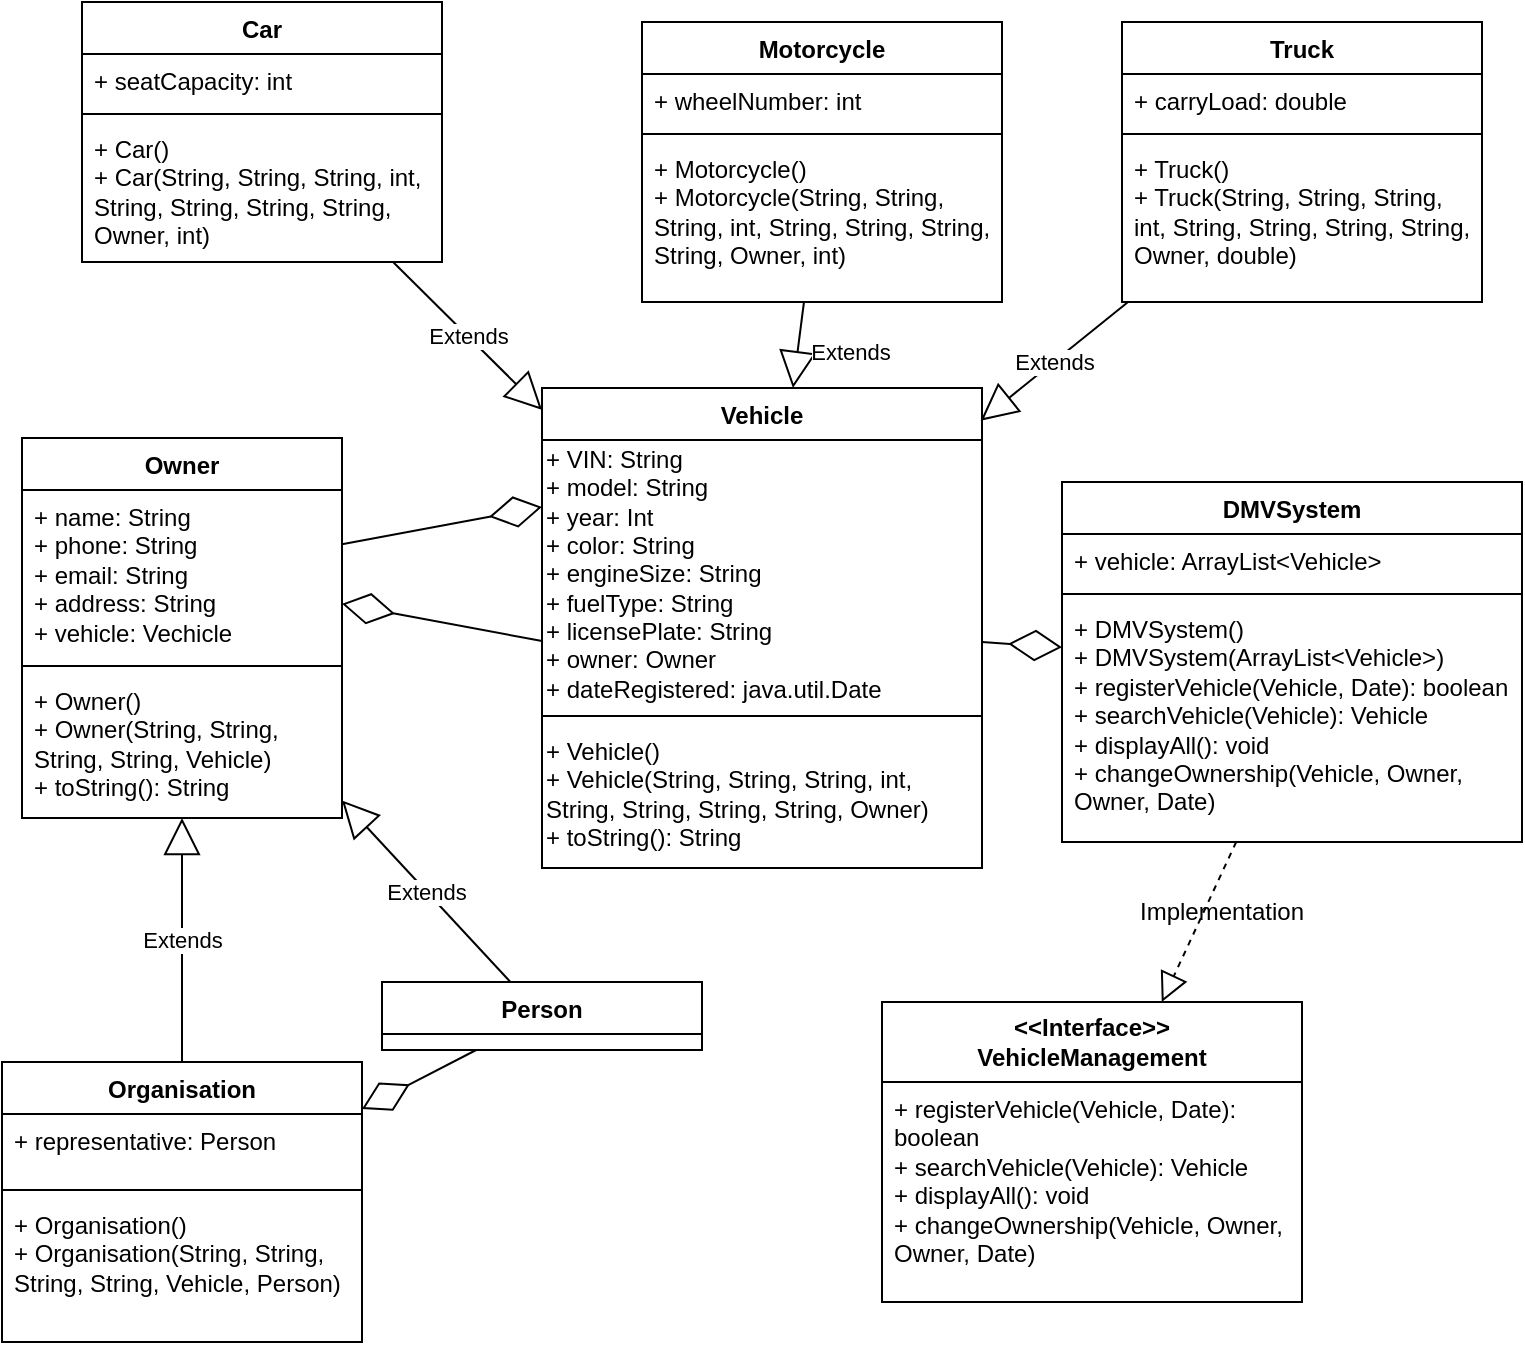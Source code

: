 <mxfile version="21.1.2" type="device">
  <diagram id="C5RBs43oDa-KdzZeNtuy" name="Page-1">
    <mxGraphModel dx="1444" dy="867" grid="1" gridSize="10" guides="1" tooltips="1" connect="1" arrows="1" fold="1" page="1" pageScale="1" pageWidth="827" pageHeight="1169" math="0" shadow="0">
      <root>
        <mxCell id="WIyWlLk6GJQsqaUBKTNV-0" />
        <mxCell id="WIyWlLk6GJQsqaUBKTNV-1" parent="WIyWlLk6GJQsqaUBKTNV-0" />
        <mxCell id="zkfFHV4jXpPFQw0GAbJ--0" value="Vehicle" style="swimlane;fontStyle=1;align=center;verticalAlign=top;childLayout=stackLayout;horizontal=1;startSize=26;horizontalStack=0;resizeParent=1;resizeLast=0;collapsible=1;marginBottom=0;rounded=0;shadow=0;strokeWidth=1;" parent="WIyWlLk6GJQsqaUBKTNV-1" vertex="1">
          <mxGeometry x="320" y="203" width="220" height="240" as="geometry">
            <mxRectangle x="230" y="140" width="160" height="26" as="alternateBounds" />
          </mxGeometry>
        </mxCell>
        <mxCell id="eolO7kKhXsJ4l73qGiH4-2" value="+ VIN: String&lt;br&gt;+ model: String&lt;br&gt;+ year: Int&lt;br&gt;+ color: String&lt;br&gt;+ engineSize: String&lt;br&gt;+ fuelType: String&lt;br&gt;+ licensePlate: String&lt;br&gt;+ owner: Owner&lt;br&gt;+ dateRegistered: java.util.Date" style="text;html=1;strokeColor=none;fillColor=none;align=left;verticalAlign=middle;rounded=0;whiteSpace=wrap;" vertex="1" parent="zkfFHV4jXpPFQw0GAbJ--0">
          <mxGeometry y="26" width="220" height="134" as="geometry" />
        </mxCell>
        <mxCell id="zkfFHV4jXpPFQw0GAbJ--4" value="" style="line;html=1;strokeWidth=1;align=left;verticalAlign=middle;spacingTop=-1;spacingLeft=3;spacingRight=3;rotatable=0;labelPosition=right;points=[];portConstraint=eastwest;" parent="zkfFHV4jXpPFQw0GAbJ--0" vertex="1">
          <mxGeometry y="160" width="220" height="8" as="geometry" />
        </mxCell>
        <mxCell id="eolO7kKhXsJ4l73qGiH4-5" value="+ Vehicle()&lt;br&gt;+ Vehicle(String, String, String, int, String, String, String, String, Owner)&lt;br&gt;+ toString(): String" style="text;html=1;strokeColor=none;fillColor=none;align=left;verticalAlign=middle;whiteSpace=wrap;rounded=0;" vertex="1" parent="zkfFHV4jXpPFQw0GAbJ--0">
          <mxGeometry y="168" width="220" height="70" as="geometry" />
        </mxCell>
        <mxCell id="eolO7kKhXsJ4l73qGiH4-8" value="Truck" style="swimlane;fontStyle=1;align=center;verticalAlign=top;childLayout=stackLayout;horizontal=1;startSize=26;horizontalStack=0;resizeParent=1;resizeParentMax=0;resizeLast=0;collapsible=1;marginBottom=0;whiteSpace=wrap;html=1;" vertex="1" parent="WIyWlLk6GJQsqaUBKTNV-1">
          <mxGeometry x="610" y="20" width="180" height="140" as="geometry" />
        </mxCell>
        <mxCell id="eolO7kKhXsJ4l73qGiH4-9" value="+ carryLoad: double" style="text;strokeColor=none;fillColor=none;align=left;verticalAlign=top;spacingLeft=4;spacingRight=4;overflow=hidden;rotatable=0;points=[[0,0.5],[1,0.5]];portConstraint=eastwest;whiteSpace=wrap;html=1;" vertex="1" parent="eolO7kKhXsJ4l73qGiH4-8">
          <mxGeometry y="26" width="180" height="26" as="geometry" />
        </mxCell>
        <mxCell id="eolO7kKhXsJ4l73qGiH4-10" value="" style="line;strokeWidth=1;fillColor=none;align=left;verticalAlign=middle;spacingTop=-1;spacingLeft=3;spacingRight=3;rotatable=0;labelPosition=right;points=[];portConstraint=eastwest;strokeColor=inherit;" vertex="1" parent="eolO7kKhXsJ4l73qGiH4-8">
          <mxGeometry y="52" width="180" height="8" as="geometry" />
        </mxCell>
        <mxCell id="eolO7kKhXsJ4l73qGiH4-11" value="+ Truck()&lt;br&gt;+ Truck(String, String, String, int, String, String, String, String, Owner, double)" style="text;strokeColor=none;fillColor=none;align=left;verticalAlign=top;spacingLeft=4;spacingRight=4;overflow=hidden;rotatable=0;points=[[0,0.5],[1,0.5]];portConstraint=eastwest;whiteSpace=wrap;html=1;" vertex="1" parent="eolO7kKhXsJ4l73qGiH4-8">
          <mxGeometry y="60" width="180" height="80" as="geometry" />
        </mxCell>
        <mxCell id="eolO7kKhXsJ4l73qGiH4-12" value="Motorcycle" style="swimlane;fontStyle=1;align=center;verticalAlign=top;childLayout=stackLayout;horizontal=1;startSize=26;horizontalStack=0;resizeParent=1;resizeParentMax=0;resizeLast=0;collapsible=1;marginBottom=0;whiteSpace=wrap;html=1;" vertex="1" parent="WIyWlLk6GJQsqaUBKTNV-1">
          <mxGeometry x="370" y="20" width="180" height="140" as="geometry" />
        </mxCell>
        <mxCell id="eolO7kKhXsJ4l73qGiH4-13" value="+ wheelNumber: int" style="text;strokeColor=none;fillColor=none;align=left;verticalAlign=top;spacingLeft=4;spacingRight=4;overflow=hidden;rotatable=0;points=[[0,0.5],[1,0.5]];portConstraint=eastwest;whiteSpace=wrap;html=1;" vertex="1" parent="eolO7kKhXsJ4l73qGiH4-12">
          <mxGeometry y="26" width="180" height="26" as="geometry" />
        </mxCell>
        <mxCell id="eolO7kKhXsJ4l73qGiH4-14" value="" style="line;strokeWidth=1;fillColor=none;align=left;verticalAlign=middle;spacingTop=-1;spacingLeft=3;spacingRight=3;rotatable=0;labelPosition=right;points=[];portConstraint=eastwest;strokeColor=inherit;" vertex="1" parent="eolO7kKhXsJ4l73qGiH4-12">
          <mxGeometry y="52" width="180" height="8" as="geometry" />
        </mxCell>
        <mxCell id="eolO7kKhXsJ4l73qGiH4-15" value="+ Motorcycle()&lt;br&gt;+ Motorcycle(String, String, String, int, String, String, String, String, Owner, int)" style="text;strokeColor=none;fillColor=none;align=left;verticalAlign=top;spacingLeft=4;spacingRight=4;overflow=hidden;rotatable=0;points=[[0,0.5],[1,0.5]];portConstraint=eastwest;whiteSpace=wrap;html=1;" vertex="1" parent="eolO7kKhXsJ4l73qGiH4-12">
          <mxGeometry y="60" width="180" height="80" as="geometry" />
        </mxCell>
        <mxCell id="eolO7kKhXsJ4l73qGiH4-16" value="Car" style="swimlane;fontStyle=1;align=center;verticalAlign=top;childLayout=stackLayout;horizontal=1;startSize=26;horizontalStack=0;resizeParent=1;resizeParentMax=0;resizeLast=0;collapsible=1;marginBottom=0;whiteSpace=wrap;html=1;" vertex="1" parent="WIyWlLk6GJQsqaUBKTNV-1">
          <mxGeometry x="90" y="10" width="180" height="130" as="geometry">
            <mxRectangle x="620" y="570" width="60" height="30" as="alternateBounds" />
          </mxGeometry>
        </mxCell>
        <mxCell id="eolO7kKhXsJ4l73qGiH4-17" value="+ seatCapacity: int" style="text;strokeColor=none;fillColor=none;align=left;verticalAlign=top;spacingLeft=4;spacingRight=4;overflow=hidden;rotatable=0;points=[[0,0.5],[1,0.5]];portConstraint=eastwest;whiteSpace=wrap;html=1;" vertex="1" parent="eolO7kKhXsJ4l73qGiH4-16">
          <mxGeometry y="26" width="180" height="26" as="geometry" />
        </mxCell>
        <mxCell id="eolO7kKhXsJ4l73qGiH4-18" value="" style="line;strokeWidth=1;fillColor=none;align=left;verticalAlign=middle;spacingTop=-1;spacingLeft=3;spacingRight=3;rotatable=0;labelPosition=right;points=[];portConstraint=eastwest;strokeColor=inherit;" vertex="1" parent="eolO7kKhXsJ4l73qGiH4-16">
          <mxGeometry y="52" width="180" height="8" as="geometry" />
        </mxCell>
        <mxCell id="eolO7kKhXsJ4l73qGiH4-19" value="+ Car()&lt;br style=&quot;border-color: var(--border-color);&quot;&gt;+ Car(String, String, String, int, String, String, String, String, Owner, int)" style="text;strokeColor=none;fillColor=none;align=left;verticalAlign=top;spacingLeft=4;spacingRight=4;overflow=hidden;rotatable=0;points=[[0,0.5],[1,0.5]];portConstraint=eastwest;whiteSpace=wrap;html=1;" vertex="1" parent="eolO7kKhXsJ4l73qGiH4-16">
          <mxGeometry y="60" width="180" height="70" as="geometry" />
        </mxCell>
        <mxCell id="eolO7kKhXsJ4l73qGiH4-20" value="Extends" style="endArrow=block;endSize=16;endFill=0;html=1;rounded=0;" edge="1" parent="WIyWlLk6GJQsqaUBKTNV-1" source="eolO7kKhXsJ4l73qGiH4-16" target="zkfFHV4jXpPFQw0GAbJ--0">
          <mxGeometry width="160" relative="1" as="geometry">
            <mxPoint x="650" y="560" as="sourcePoint" />
            <mxPoint x="570" y="496" as="targetPoint" />
          </mxGeometry>
        </mxCell>
        <mxCell id="eolO7kKhXsJ4l73qGiH4-21" value="Extends" style="endArrow=block;endSize=16;endFill=0;html=1;rounded=0;entryX=0.997;entryY=0.068;entryDx=0;entryDy=0;entryPerimeter=0;" edge="1" parent="WIyWlLk6GJQsqaUBKTNV-1" source="eolO7kKhXsJ4l73qGiH4-8" target="zkfFHV4jXpPFQw0GAbJ--0">
          <mxGeometry width="160" relative="1" as="geometry">
            <mxPoint x="400" y="490" as="sourcePoint" />
            <mxPoint x="560" y="490" as="targetPoint" />
          </mxGeometry>
        </mxCell>
        <mxCell id="eolO7kKhXsJ4l73qGiH4-23" value="Extends" style="endArrow=block;endSize=16;endFill=0;html=1;rounded=0;" edge="1" parent="WIyWlLk6GJQsqaUBKTNV-1" source="eolO7kKhXsJ4l73qGiH4-12" target="zkfFHV4jXpPFQw0GAbJ--0">
          <mxGeometry x="-0.018" y="26" width="160" relative="1" as="geometry">
            <mxPoint x="610" y="380" as="sourcePoint" />
            <mxPoint x="540" y="590" as="targetPoint" />
            <mxPoint as="offset" />
          </mxGeometry>
        </mxCell>
        <mxCell id="eolO7kKhXsJ4l73qGiH4-24" value="Owner" style="swimlane;fontStyle=1;align=center;verticalAlign=top;childLayout=stackLayout;horizontal=1;startSize=26;horizontalStack=0;resizeParent=1;resizeParentMax=0;resizeLast=0;collapsible=1;marginBottom=0;whiteSpace=wrap;html=1;" vertex="1" parent="WIyWlLk6GJQsqaUBKTNV-1">
          <mxGeometry x="60" y="228" width="160" height="190" as="geometry" />
        </mxCell>
        <mxCell id="eolO7kKhXsJ4l73qGiH4-25" value="+ name: String&lt;br&gt;+ phone: String&lt;br&gt;+ email: String&lt;br&gt;+ address: String&lt;br&gt;+ vehicle: Vechicle" style="text;strokeColor=none;fillColor=none;align=left;verticalAlign=top;spacingLeft=4;spacingRight=4;overflow=hidden;rotatable=0;points=[[0,0.5],[1,0.5]];portConstraint=eastwest;whiteSpace=wrap;html=1;" vertex="1" parent="eolO7kKhXsJ4l73qGiH4-24">
          <mxGeometry y="26" width="160" height="84" as="geometry" />
        </mxCell>
        <mxCell id="eolO7kKhXsJ4l73qGiH4-26" value="" style="line;strokeWidth=1;fillColor=none;align=left;verticalAlign=middle;spacingTop=-1;spacingLeft=3;spacingRight=3;rotatable=0;labelPosition=right;points=[];portConstraint=eastwest;strokeColor=inherit;" vertex="1" parent="eolO7kKhXsJ4l73qGiH4-24">
          <mxGeometry y="110" width="160" height="8" as="geometry" />
        </mxCell>
        <mxCell id="eolO7kKhXsJ4l73qGiH4-27" value="+ Owner()&lt;br&gt;+ Owner(String, String, String, String, Vehicle)&lt;br&gt;+ toString(): String" style="text;strokeColor=none;fillColor=none;align=left;verticalAlign=top;spacingLeft=4;spacingRight=4;overflow=hidden;rotatable=0;points=[[0,0.5],[1,0.5]];portConstraint=eastwest;whiteSpace=wrap;html=1;" vertex="1" parent="eolO7kKhXsJ4l73qGiH4-24">
          <mxGeometry y="118" width="160" height="72" as="geometry" />
        </mxCell>
        <mxCell id="eolO7kKhXsJ4l73qGiH4-28" value="Organisation" style="swimlane;fontStyle=1;align=center;verticalAlign=top;childLayout=stackLayout;horizontal=1;startSize=26;horizontalStack=0;resizeParent=1;resizeParentMax=0;resizeLast=0;collapsible=1;marginBottom=0;whiteSpace=wrap;html=1;" vertex="1" parent="WIyWlLk6GJQsqaUBKTNV-1">
          <mxGeometry x="50" y="540" width="180" height="140" as="geometry" />
        </mxCell>
        <mxCell id="eolO7kKhXsJ4l73qGiH4-29" value="+ representative: Person" style="text;strokeColor=none;fillColor=none;align=left;verticalAlign=top;spacingLeft=4;spacingRight=4;overflow=hidden;rotatable=0;points=[[0,0.5],[1,0.5]];portConstraint=eastwest;whiteSpace=wrap;html=1;" vertex="1" parent="eolO7kKhXsJ4l73qGiH4-28">
          <mxGeometry y="26" width="180" height="34" as="geometry" />
        </mxCell>
        <mxCell id="eolO7kKhXsJ4l73qGiH4-30" value="" style="line;strokeWidth=1;fillColor=none;align=left;verticalAlign=middle;spacingTop=-1;spacingLeft=3;spacingRight=3;rotatable=0;labelPosition=right;points=[];portConstraint=eastwest;strokeColor=inherit;" vertex="1" parent="eolO7kKhXsJ4l73qGiH4-28">
          <mxGeometry y="60" width="180" height="8" as="geometry" />
        </mxCell>
        <mxCell id="eolO7kKhXsJ4l73qGiH4-31" value="+ Organisation()&lt;br&gt;+ Organisation(String, String, String, String, Vehicle, Person)" style="text;strokeColor=none;fillColor=none;align=left;verticalAlign=top;spacingLeft=4;spacingRight=4;overflow=hidden;rotatable=0;points=[[0,0.5],[1,0.5]];portConstraint=eastwest;whiteSpace=wrap;html=1;" vertex="1" parent="eolO7kKhXsJ4l73qGiH4-28">
          <mxGeometry y="68" width="180" height="72" as="geometry" />
        </mxCell>
        <mxCell id="eolO7kKhXsJ4l73qGiH4-32" value="Person" style="swimlane;fontStyle=1;align=center;verticalAlign=top;childLayout=stackLayout;horizontal=1;startSize=26;horizontalStack=0;resizeParent=1;resizeParentMax=0;resizeLast=0;collapsible=1;marginBottom=0;whiteSpace=wrap;html=1;" vertex="1" parent="WIyWlLk6GJQsqaUBKTNV-1">
          <mxGeometry x="240" y="500" width="160" height="34" as="geometry" />
        </mxCell>
        <mxCell id="eolO7kKhXsJ4l73qGiH4-36" value="Extends" style="endArrow=block;endSize=16;endFill=0;html=1;rounded=0;" edge="1" parent="WIyWlLk6GJQsqaUBKTNV-1" source="eolO7kKhXsJ4l73qGiH4-28" target="eolO7kKhXsJ4l73qGiH4-24">
          <mxGeometry width="160" relative="1" as="geometry">
            <mxPoint x="290" y="550" as="sourcePoint" />
            <mxPoint x="450" y="550" as="targetPoint" />
          </mxGeometry>
        </mxCell>
        <mxCell id="eolO7kKhXsJ4l73qGiH4-37" value="Extends" style="endArrow=block;endSize=16;endFill=0;html=1;rounded=0;" edge="1" parent="WIyWlLk6GJQsqaUBKTNV-1" source="eolO7kKhXsJ4l73qGiH4-32" target="eolO7kKhXsJ4l73qGiH4-24">
          <mxGeometry width="160" relative="1" as="geometry">
            <mxPoint x="290" y="550" as="sourcePoint" />
            <mxPoint x="310" y="500" as="targetPoint" />
          </mxGeometry>
        </mxCell>
        <mxCell id="eolO7kKhXsJ4l73qGiH4-41" value="" style="endArrow=diamondThin;endFill=0;endSize=24;html=1;rounded=0;entryX=0;entryY=0.25;entryDx=0;entryDy=0;" edge="1" parent="WIyWlLk6GJQsqaUBKTNV-1" source="eolO7kKhXsJ4l73qGiH4-25" target="eolO7kKhXsJ4l73qGiH4-2">
          <mxGeometry width="160" relative="1" as="geometry">
            <mxPoint x="320" y="430" as="sourcePoint" />
            <mxPoint x="480" y="430" as="targetPoint" />
          </mxGeometry>
        </mxCell>
        <mxCell id="eolO7kKhXsJ4l73qGiH4-42" value="" style="endArrow=diamondThin;endFill=0;endSize=24;html=1;rounded=0;exitX=0;exitY=0.75;exitDx=0;exitDy=0;" edge="1" parent="WIyWlLk6GJQsqaUBKTNV-1" source="eolO7kKhXsJ4l73qGiH4-2" target="eolO7kKhXsJ4l73qGiH4-25">
          <mxGeometry width="160" relative="1" as="geometry">
            <mxPoint x="320" y="430" as="sourcePoint" />
            <mxPoint x="222" y="318" as="targetPoint" />
          </mxGeometry>
        </mxCell>
        <mxCell id="eolO7kKhXsJ4l73qGiH4-43" value="" style="endArrow=diamondThin;endFill=0;endSize=24;html=1;rounded=0;" edge="1" parent="WIyWlLk6GJQsqaUBKTNV-1" source="eolO7kKhXsJ4l73qGiH4-32" target="eolO7kKhXsJ4l73qGiH4-28">
          <mxGeometry width="160" relative="1" as="geometry">
            <mxPoint x="320" y="680" as="sourcePoint" />
            <mxPoint x="480" y="680" as="targetPoint" />
          </mxGeometry>
        </mxCell>
        <mxCell id="eolO7kKhXsJ4l73qGiH4-49" value="&lt;b&gt;&amp;lt;&amp;lt;Interface&amp;gt;&amp;gt;&lt;br&gt;VehicleManagement&lt;/b&gt;" style="swimlane;fontStyle=0;childLayout=stackLayout;horizontal=1;startSize=40;fillColor=none;horizontalStack=0;resizeParent=1;resizeParentMax=0;resizeLast=0;collapsible=1;marginBottom=0;whiteSpace=wrap;html=1;" vertex="1" parent="WIyWlLk6GJQsqaUBKTNV-1">
          <mxGeometry x="490" y="510" width="210" height="150" as="geometry" />
        </mxCell>
        <mxCell id="eolO7kKhXsJ4l73qGiH4-50" value="+ registerVehicle(Vehicle, Date): boolean&lt;br&gt;+ searchVehicle(Vehicle): Vehicle&lt;br&gt;+ displayAll(): void&lt;br&gt;+ changeOwnership(Vehicle, Owner, Owner, Date)" style="text;strokeColor=none;fillColor=none;align=left;verticalAlign=top;spacingLeft=4;spacingRight=4;overflow=hidden;rotatable=0;points=[[0,0.5],[1,0.5]];portConstraint=eastwest;whiteSpace=wrap;html=1;" vertex="1" parent="eolO7kKhXsJ4l73qGiH4-49">
          <mxGeometry y="40" width="210" height="110" as="geometry" />
        </mxCell>
        <mxCell id="eolO7kKhXsJ4l73qGiH4-53" value="DMVSystem" style="swimlane;fontStyle=1;align=center;verticalAlign=top;childLayout=stackLayout;horizontal=1;startSize=26;horizontalStack=0;resizeParent=1;resizeParentMax=0;resizeLast=0;collapsible=1;marginBottom=0;whiteSpace=wrap;html=1;" vertex="1" parent="WIyWlLk6GJQsqaUBKTNV-1">
          <mxGeometry x="580" y="250" width="230" height="180" as="geometry" />
        </mxCell>
        <mxCell id="eolO7kKhXsJ4l73qGiH4-54" value="+ vehicle: ArrayList&amp;lt;Vehicle&amp;gt;" style="text;strokeColor=none;fillColor=none;align=left;verticalAlign=top;spacingLeft=4;spacingRight=4;overflow=hidden;rotatable=0;points=[[0,0.5],[1,0.5]];portConstraint=eastwest;whiteSpace=wrap;html=1;" vertex="1" parent="eolO7kKhXsJ4l73qGiH4-53">
          <mxGeometry y="26" width="230" height="26" as="geometry" />
        </mxCell>
        <mxCell id="eolO7kKhXsJ4l73qGiH4-55" value="" style="line;strokeWidth=1;fillColor=none;align=left;verticalAlign=middle;spacingTop=-1;spacingLeft=3;spacingRight=3;rotatable=0;labelPosition=right;points=[];portConstraint=eastwest;strokeColor=inherit;" vertex="1" parent="eolO7kKhXsJ4l73qGiH4-53">
          <mxGeometry y="52" width="230" height="8" as="geometry" />
        </mxCell>
        <mxCell id="eolO7kKhXsJ4l73qGiH4-56" value="+ DMVSystem()&lt;br&gt;+ DMVSystem(ArrayList&amp;lt;Vehicle&amp;gt;)&lt;br&gt;+ registerVehicle(Vehicle, Date): boolean&lt;br style=&quot;border-color: var(--border-color);&quot;&gt;+ searchVehicle(Vehicle): Vehicle&lt;br style=&quot;border-color: var(--border-color);&quot;&gt;+ displayAll(): void&lt;br style=&quot;border-color: var(--border-color);&quot;&gt;+ changeOwnership(Vehicle, Owner, Owner, Date)" style="text;strokeColor=none;fillColor=none;align=left;verticalAlign=top;spacingLeft=4;spacingRight=4;overflow=hidden;rotatable=0;points=[[0,0.5],[1,0.5]];portConstraint=eastwest;whiteSpace=wrap;html=1;" vertex="1" parent="eolO7kKhXsJ4l73qGiH4-53">
          <mxGeometry y="60" width="230" height="120" as="geometry" />
        </mxCell>
        <mxCell id="eolO7kKhXsJ4l73qGiH4-59" value="" style="endArrow=diamondThin;endFill=0;endSize=24;html=1;rounded=0;" edge="1" parent="WIyWlLk6GJQsqaUBKTNV-1" source="zkfFHV4jXpPFQw0GAbJ--0" target="eolO7kKhXsJ4l73qGiH4-53">
          <mxGeometry width="160" relative="1" as="geometry">
            <mxPoint x="580" y="360" as="sourcePoint" />
            <mxPoint x="740" y="360" as="targetPoint" />
          </mxGeometry>
        </mxCell>
        <mxCell id="eolO7kKhXsJ4l73qGiH4-60" value="" style="endArrow=block;dashed=1;endFill=0;endSize=12;html=1;rounded=0;" edge="1" parent="WIyWlLk6GJQsqaUBKTNV-1" source="eolO7kKhXsJ4l73qGiH4-56" target="eolO7kKhXsJ4l73qGiH4-49">
          <mxGeometry width="160" relative="1" as="geometry">
            <mxPoint x="390" y="440" as="sourcePoint" />
            <mxPoint x="550" y="440" as="targetPoint" />
          </mxGeometry>
        </mxCell>
        <mxCell id="eolO7kKhXsJ4l73qGiH4-61" value="Implementation" style="text;html=1;strokeColor=none;fillColor=none;align=center;verticalAlign=middle;whiteSpace=wrap;rounded=0;" vertex="1" parent="WIyWlLk6GJQsqaUBKTNV-1">
          <mxGeometry x="630" y="450" width="60" height="30" as="geometry" />
        </mxCell>
      </root>
    </mxGraphModel>
  </diagram>
</mxfile>
